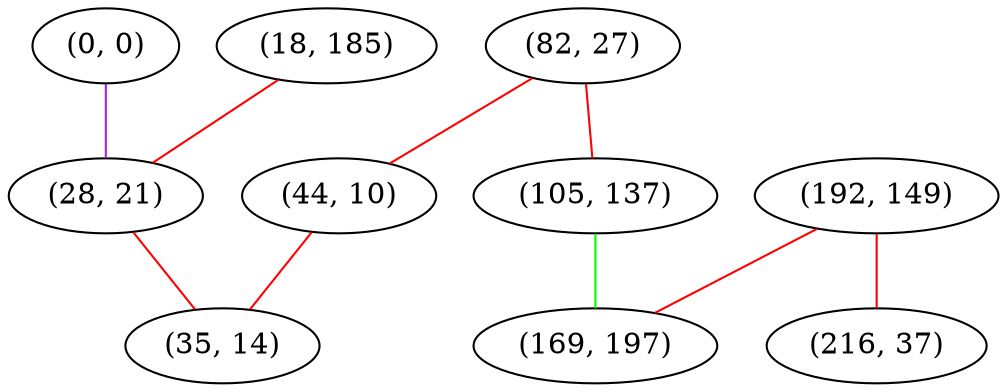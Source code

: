 graph "" {
"(0, 0)";
"(192, 149)";
"(18, 185)";
"(216, 37)";
"(82, 27)";
"(105, 137)";
"(28, 21)";
"(169, 197)";
"(44, 10)";
"(35, 14)";
"(0, 0)" -- "(28, 21)"  [color=purple, key=0, weight=4];
"(192, 149)" -- "(169, 197)"  [color=red, key=0, weight=1];
"(192, 149)" -- "(216, 37)"  [color=red, key=0, weight=1];
"(18, 185)" -- "(28, 21)"  [color=red, key=0, weight=1];
"(82, 27)" -- "(44, 10)"  [color=red, key=0, weight=1];
"(82, 27)" -- "(105, 137)"  [color=red, key=0, weight=1];
"(105, 137)" -- "(169, 197)"  [color=green, key=0, weight=2];
"(28, 21)" -- "(35, 14)"  [color=red, key=0, weight=1];
"(44, 10)" -- "(35, 14)"  [color=red, key=0, weight=1];
}
